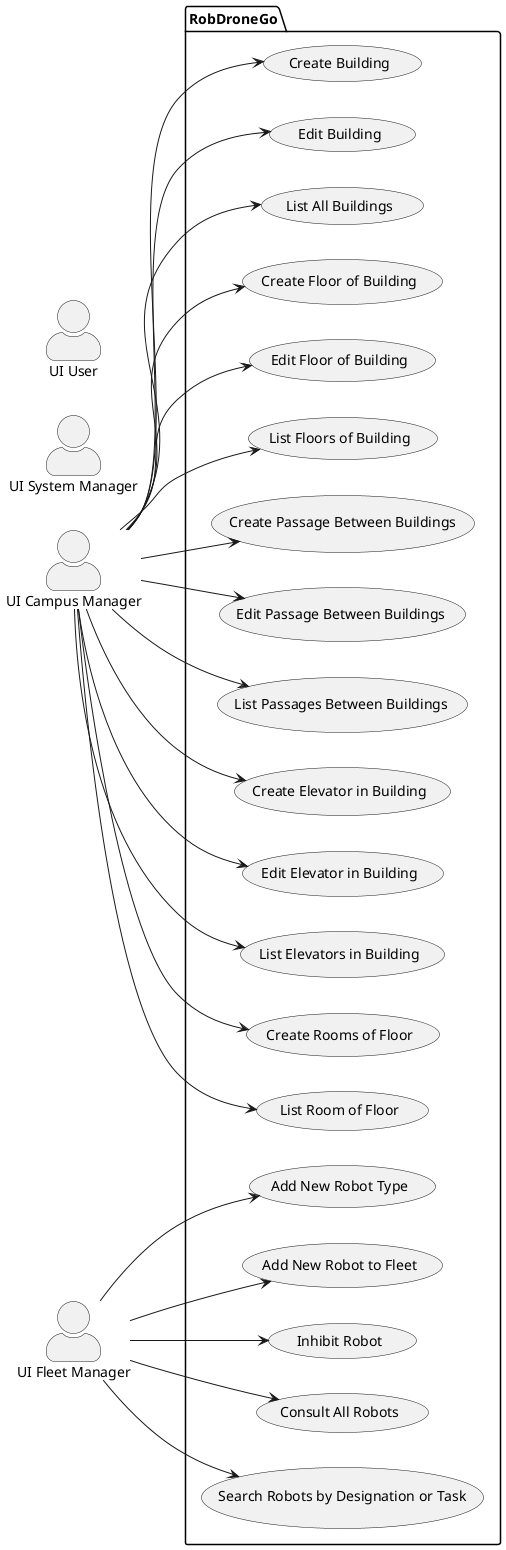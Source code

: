 @startuml
left to right direction

skinparam actorStyle awesome

actor "UI Campus Manager" as CM
actor "UI Fleet Manager" as FM
actor "UI System Manager" as SM
actor "UI User" as U

package  RobDroneGo  {
  usecase "Create Building" as UC1
  usecase "Edit Building" as UC2
  usecase "List All Buildings" as UC3
  usecase "Create Floor of Building" as UC4
  usecase "Edit Floor of Building" as UC5
  usecase "List Floors of Building" as UC6
  usecase "Create Passage Between Buildings" as UC7
  usecase "Edit Passage Between Buildings" as UC8
  usecase "List Passages Between Buildings" as UC9
  usecase "Create Elevator in Building" as UC10
  usecase "Edit Elevator in Building" as UC11
  usecase "List Elevators in Building" as UC12
  usecase "Create Rooms of Floor" as UC13
  usecase "List Room of Floor" as UC14

  usecase "Add New Robot Type" as UC15
  usecase "Add New Robot to Fleet" as UC16
  usecase "Inhibit Robot" as UC17
  usecase "Consult All Robots" as UC18
  usecase "Search Robots by Designation or Task" as UC19
}
CM --> UC1
CM --> UC2
CM --> UC3
CM --> UC4
CM --> UC5
CM --> UC6
CM --> UC7
CM --> UC8
CM --> UC9
CM --> UC10
CM --> UC11
CM --> UC12
CM --> UC13
CM --> UC14

FM --> UC15
FM --> UC16
FM --> UC17
FM --> UC18
FM --> UC19
@enduml
